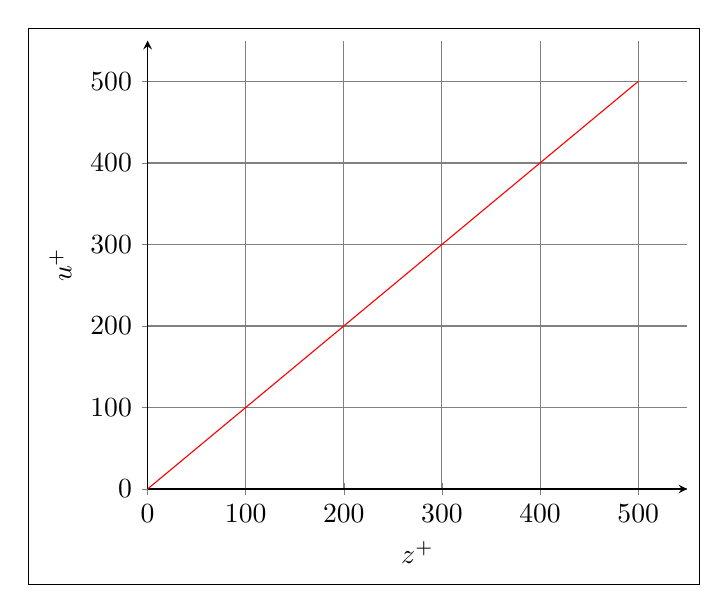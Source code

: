 %\begin{tikzpicture}[domain=0:5, background rectangle/.style={fill=olive!45}, show background rectangle]                                     % Define o tamanho do domínio (o eixo x)
%    \draw[very thin,color=gray] (-0.1,-0.1) grid (5.1,5.1);         % Traça o grid de fundo em cinza, espaçado de 1x1
%    \draw[->] (-0.2,0) -- (5.2,0)                                   % Traça o eixo das abississas em preto
%        node[below=5pt] at (2.5,-0.5) {$z\frac{u_*}{\nu}$};         % Titula o eixo das abississas como "zu*/nu"
%    \foreach \x  in {1,...,5}{
%        \pgfmathtruncatemacro\xtext{\x * 100}
%        \draw (\x ,1pt) -- (\x ,-1pt) node[below] {\small $\xtext$};
%    }
%    \draw[->] (0,-0.2) -- (0,5.2)                                   % Traça o eixo das ordenadas em preto
%        node[left=35pt,rotate=90] at (-0.1,2.5) {$\frac{u}{u_*}$};  % Titula o eixo das ordenadas como "u/u*"
%    \foreach \y  in {1,...,5}{
%        \pgfmathtruncatemacro\ytext{\y * 100}
%        \draw (-1pt,\y cm) -- (-3pt,\y cm) node[left] {\small $\ytext$};
%    }
%    \draw[color=red] plot[id=x] function{x};                         % Desenha a função normalizada
%\end{tikzpicture}
\begin{tikzpicture}[background rectangle, show background rectangle]                                     % Define o tamanho do domínio (o eixo x)
    \begin{axis}[
        axis lines = left,
        xmin = 0, xmax = 550,
        ymin = 0, ymax = 550,
        xtick={0,100,200,300,400,500},
        ytick={0,100,200,300,400,500},
        xmajorgrids=true,
        ymajorgrids=true,
        grid style=gray,
        xlabel = {$z^+$},
        ylabel = {$u^+$},
    ]
        %Below the red function is defined
        \addplot [
            domain=0:500,
            color=red,
        ]
        {x};
%        \addlegendentry{Normalized Velocity}
    \end{axis}
\end{tikzpicture}
